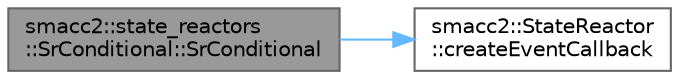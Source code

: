 digraph "smacc2::state_reactors::SrConditional::SrConditional"
{
 // LATEX_PDF_SIZE
  bgcolor="transparent";
  edge [fontname=Helvetica,fontsize=10,labelfontname=Helvetica,labelfontsize=10];
  node [fontname=Helvetica,fontsize=10,shape=box,height=0.2,width=0.4];
  rankdir="LR";
  Node1 [label="smacc2::state_reactors\l::SrConditional::SrConditional",height=0.2,width=0.4,color="gray40", fillcolor="grey60", style="filled", fontcolor="black",tooltip=" "];
  Node1 -> Node2 [color="steelblue1",style="solid"];
  Node2 [label="smacc2::StateReactor\l::createEventCallback",height=0.2,width=0.4,color="grey40", fillcolor="white", style="filled",URL="$classsmacc2_1_1StateReactor.html#ad0907902fbdc5323f0a1eb55e5961288",tooltip=" "];
}
